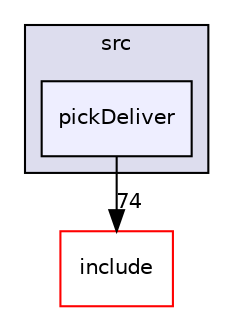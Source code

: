 digraph "/home/vicky/pgrouting/pgrouting/pgrouting/src/pickDeliver" {
  compound=true
  node [ fontsize="10", fontname="Helvetica"];
  edge [ labelfontsize="10", labelfontname="Helvetica"];
  subgraph clusterdir_68267d1309a1af8e8297ef4c3efbcdba {
    graph [ bgcolor="#ddddee", pencolor="black", label="src" fontname="Helvetica", fontsize="10", URL="dir_68267d1309a1af8e8297ef4c3efbcdba.html"]
  dir_e1e5aebfba040cfbae1d1213d15e41c3 [shape=box, label="pickDeliver", style="filled", fillcolor="#eeeeff", pencolor="black", URL="dir_e1e5aebfba040cfbae1d1213d15e41c3.html"];
  }
  dir_d44c64559bbebec7f509842c48db8b23 [shape=box label="include" fillcolor="white" style="filled" color="red" URL="dir_d44c64559bbebec7f509842c48db8b23.html"];
  dir_e1e5aebfba040cfbae1d1213d15e41c3->dir_d44c64559bbebec7f509842c48db8b23 [headlabel="74", labeldistance=1.5 headhref="dir_000071_000000.html"];
}
